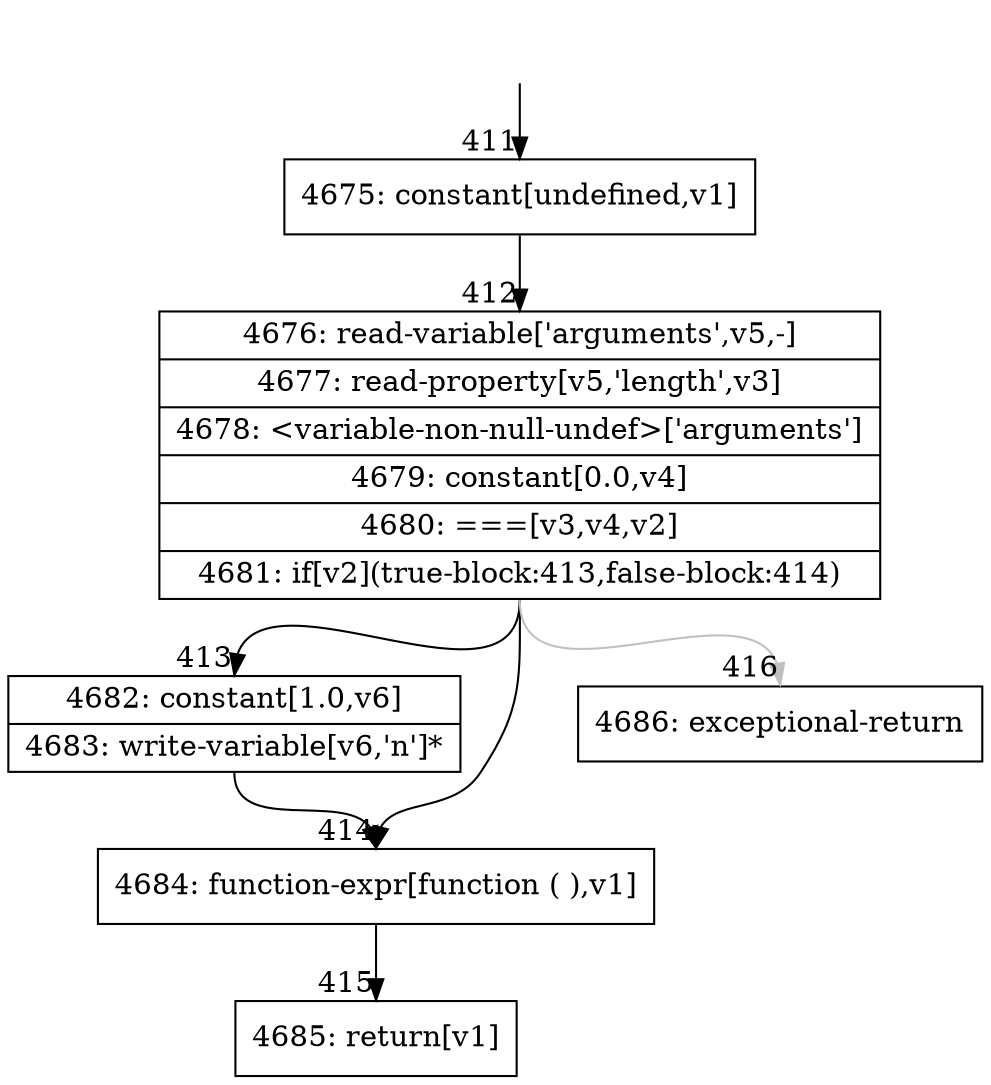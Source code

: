 digraph {
rankdir="TD"
BB_entry5[shape=none,label=""];
BB_entry5 -> BB411 [tailport=s, headport=n, headlabel="    411"]
BB411 [shape=record label="{4675: constant[undefined,v1]}" ] 
BB411 -> BB412 [tailport=s, headport=n, headlabel="      412"]
BB412 [shape=record label="{4676: read-variable['arguments',v5,-]|4677: read-property[v5,'length',v3]|4678: \<variable-non-null-undef\>['arguments']|4679: constant[0.0,v4]|4680: ===[v3,v4,v2]|4681: if[v2](true-block:413,false-block:414)}" ] 
BB412 -> BB413 [tailport=s, headport=n, headlabel="      413"]
BB412 -> BB414 [tailport=s, headport=n, headlabel="      414"]
BB412 -> BB416 [tailport=s, headport=n, color=gray, headlabel="      416"]
BB413 [shape=record label="{4682: constant[1.0,v6]|4683: write-variable[v6,'n']*}" ] 
BB413 -> BB414 [tailport=s, headport=n]
BB414 [shape=record label="{4684: function-expr[function ( ),v1]}" ] 
BB414 -> BB415 [tailport=s, headport=n, headlabel="      415"]
BB415 [shape=record label="{4685: return[v1]}" ] 
BB416 [shape=record label="{4686: exceptional-return}" ] 
//#$~ 58
}
